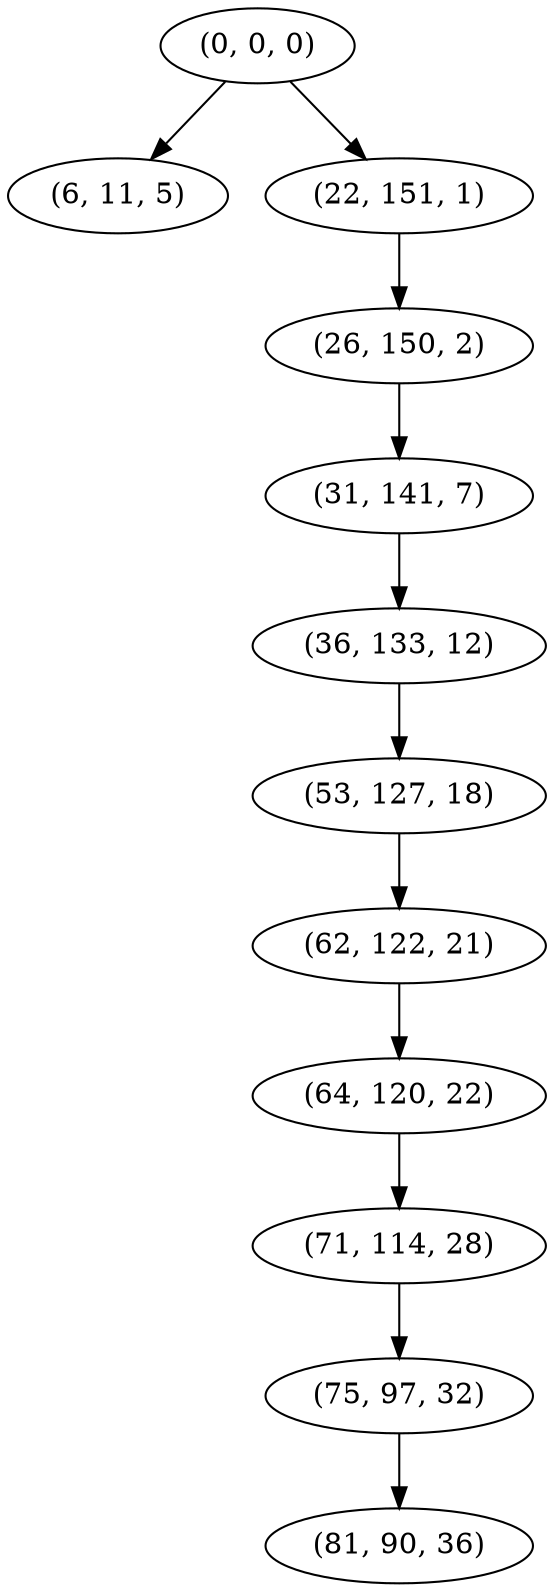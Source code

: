 digraph tree {
    "(0, 0, 0)";
    "(6, 11, 5)";
    "(22, 151, 1)";
    "(26, 150, 2)";
    "(31, 141, 7)";
    "(36, 133, 12)";
    "(53, 127, 18)";
    "(62, 122, 21)";
    "(64, 120, 22)";
    "(71, 114, 28)";
    "(75, 97, 32)";
    "(81, 90, 36)";
    "(0, 0, 0)" -> "(6, 11, 5)";
    "(0, 0, 0)" -> "(22, 151, 1)";
    "(22, 151, 1)" -> "(26, 150, 2)";
    "(26, 150, 2)" -> "(31, 141, 7)";
    "(31, 141, 7)" -> "(36, 133, 12)";
    "(36, 133, 12)" -> "(53, 127, 18)";
    "(53, 127, 18)" -> "(62, 122, 21)";
    "(62, 122, 21)" -> "(64, 120, 22)";
    "(64, 120, 22)" -> "(71, 114, 28)";
    "(71, 114, 28)" -> "(75, 97, 32)";
    "(75, 97, 32)" -> "(81, 90, 36)";
}
